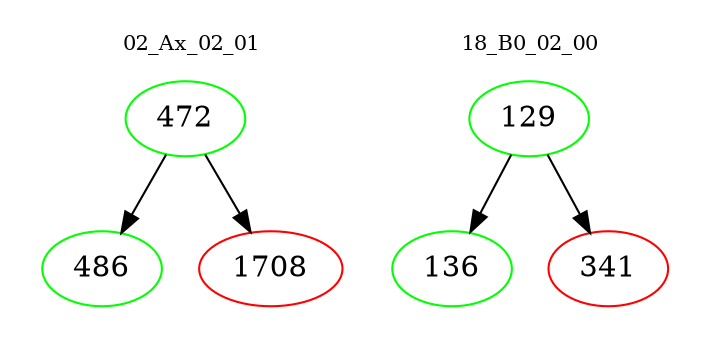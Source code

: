 digraph{
subgraph cluster_0 {
color = white
label = "02_Ax_02_01";
fontsize=10;
T0_472 [label="472", color="green"]
T0_472 -> T0_486 [color="black"]
T0_486 [label="486", color="green"]
T0_472 -> T0_1708 [color="black"]
T0_1708 [label="1708", color="red"]
}
subgraph cluster_1 {
color = white
label = "18_B0_02_00";
fontsize=10;
T1_129 [label="129", color="green"]
T1_129 -> T1_136 [color="black"]
T1_136 [label="136", color="green"]
T1_129 -> T1_341 [color="black"]
T1_341 [label="341", color="red"]
}
}
